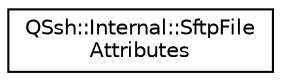 digraph "Graphical Class Hierarchy"
{
  edge [fontname="Helvetica",fontsize="10",labelfontname="Helvetica",labelfontsize="10"];
  node [fontname="Helvetica",fontsize="10",shape=record];
  rankdir="LR";
  Node0 [label="QSsh::Internal::SftpFile\lAttributes",height=0.2,width=0.4,color="black", fillcolor="white", style="filled",URL="$struct_q_ssh_1_1_internal_1_1_sftp_file_attributes.html"];
}
